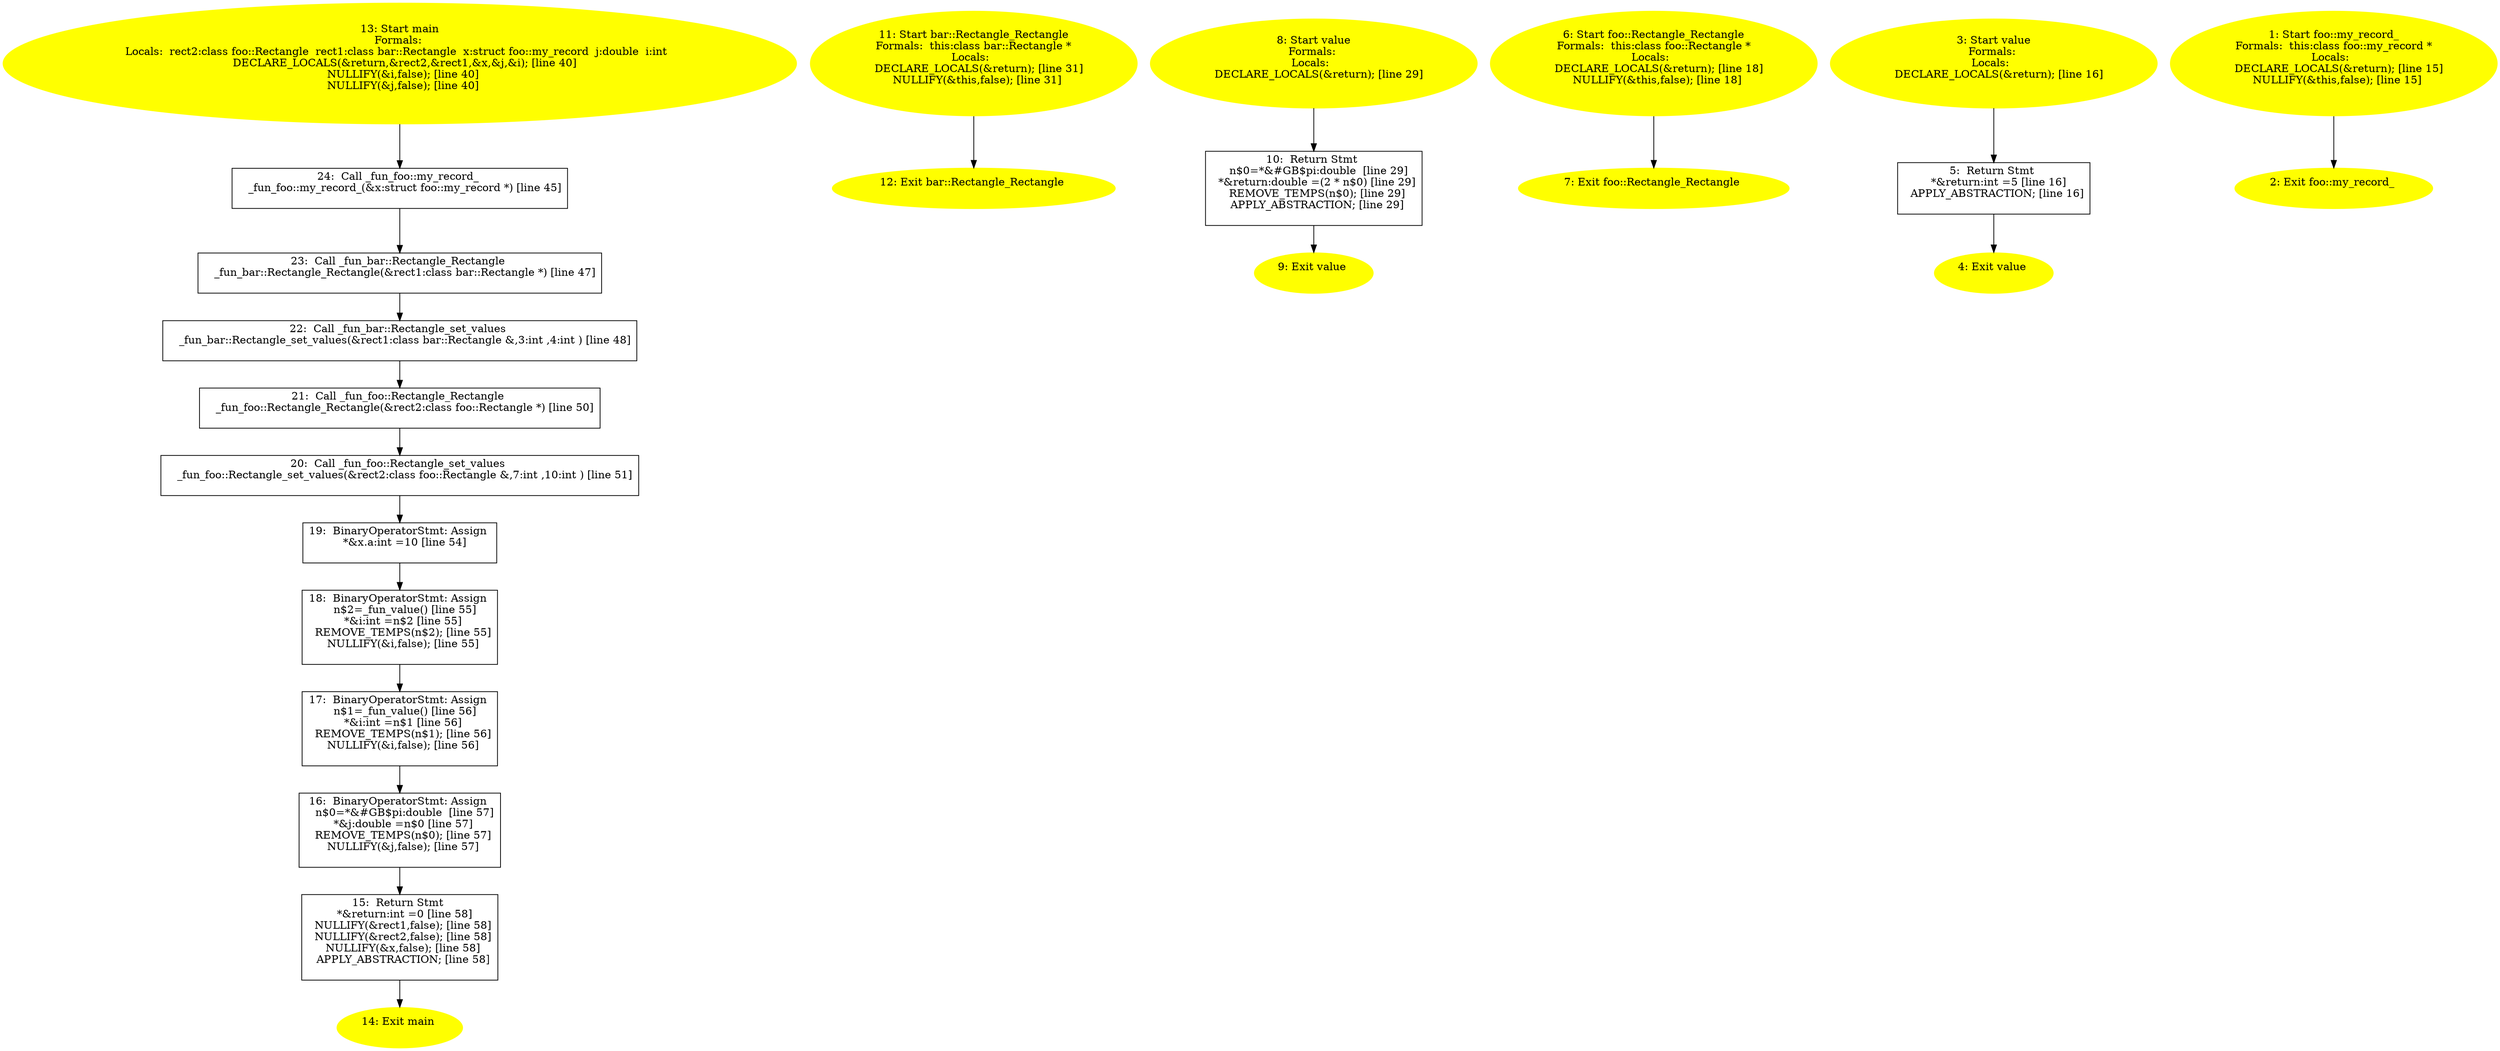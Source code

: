 digraph iCFG {
24 [label="24:  Call _fun_foo::my_record_ \n   _fun_foo::my_record_(&x:struct foo::my_record *) [line 45]\n " shape="box"]
	

	 24 -> 23 ;
23 [label="23:  Call _fun_bar::Rectangle_Rectangle \n   _fun_bar::Rectangle_Rectangle(&rect1:class bar::Rectangle *) [line 47]\n " shape="box"]
	

	 23 -> 22 ;
22 [label="22:  Call _fun_bar::Rectangle_set_values \n   _fun_bar::Rectangle_set_values(&rect1:class bar::Rectangle &,3:int ,4:int ) [line 48]\n " shape="box"]
	

	 22 -> 21 ;
21 [label="21:  Call _fun_foo::Rectangle_Rectangle \n   _fun_foo::Rectangle_Rectangle(&rect2:class foo::Rectangle *) [line 50]\n " shape="box"]
	

	 21 -> 20 ;
20 [label="20:  Call _fun_foo::Rectangle_set_values \n   _fun_foo::Rectangle_set_values(&rect2:class foo::Rectangle &,7:int ,10:int ) [line 51]\n " shape="box"]
	

	 20 -> 19 ;
19 [label="19:  BinaryOperatorStmt: Assign \n   *&x.a:int =10 [line 54]\n " shape="box"]
	

	 19 -> 18 ;
18 [label="18:  BinaryOperatorStmt: Assign \n   n$2=_fun_value() [line 55]\n  *&i:int =n$2 [line 55]\n  REMOVE_TEMPS(n$2); [line 55]\n  NULLIFY(&i,false); [line 55]\n " shape="box"]
	

	 18 -> 17 ;
17 [label="17:  BinaryOperatorStmt: Assign \n   n$1=_fun_value() [line 56]\n  *&i:int =n$1 [line 56]\n  REMOVE_TEMPS(n$1); [line 56]\n  NULLIFY(&i,false); [line 56]\n " shape="box"]
	

	 17 -> 16 ;
16 [label="16:  BinaryOperatorStmt: Assign \n   n$0=*&#GB$pi:double  [line 57]\n  *&j:double =n$0 [line 57]\n  REMOVE_TEMPS(n$0); [line 57]\n  NULLIFY(&j,false); [line 57]\n " shape="box"]
	

	 16 -> 15 ;
15 [label="15:  Return Stmt \n   *&return:int =0 [line 58]\n  NULLIFY(&rect1,false); [line 58]\n  NULLIFY(&rect2,false); [line 58]\n  NULLIFY(&x,false); [line 58]\n  APPLY_ABSTRACTION; [line 58]\n " shape="box"]
	

	 15 -> 14 ;
14 [label="14: Exit main \n  " color=yellow style=filled]
	

13 [label="13: Start main\nFormals: \nLocals:  rect2:class foo::Rectangle  rect1:class bar::Rectangle  x:struct foo::my_record  j:double  i:int  \n   DECLARE_LOCALS(&return,&rect2,&rect1,&x,&j,&i); [line 40]\n  NULLIFY(&i,false); [line 40]\n  NULLIFY(&j,false); [line 40]\n " color=yellow style=filled]
	

	 13 -> 24 ;
12 [label="12: Exit bar::Rectangle_Rectangle \n  " color=yellow style=filled]
	

11 [label="11: Start bar::Rectangle_Rectangle\nFormals:  this:class bar::Rectangle *\nLocals:  \n   DECLARE_LOCALS(&return); [line 31]\n  NULLIFY(&this,false); [line 31]\n " color=yellow style=filled]
	

	 11 -> 12 ;
10 [label="10:  Return Stmt \n   n$0=*&#GB$pi:double  [line 29]\n  *&return:double =(2 * n$0) [line 29]\n  REMOVE_TEMPS(n$0); [line 29]\n  APPLY_ABSTRACTION; [line 29]\n " shape="box"]
	

	 10 -> 9 ;
9 [label="9: Exit value \n  " color=yellow style=filled]
	

8 [label="8: Start value\nFormals: \nLocals:  \n   DECLARE_LOCALS(&return); [line 29]\n " color=yellow style=filled]
	

	 8 -> 10 ;
7 [label="7: Exit foo::Rectangle_Rectangle \n  " color=yellow style=filled]
	

6 [label="6: Start foo::Rectangle_Rectangle\nFormals:  this:class foo::Rectangle *\nLocals:  \n   DECLARE_LOCALS(&return); [line 18]\n  NULLIFY(&this,false); [line 18]\n " color=yellow style=filled]
	

	 6 -> 7 ;
5 [label="5:  Return Stmt \n   *&return:int =5 [line 16]\n  APPLY_ABSTRACTION; [line 16]\n " shape="box"]
	

	 5 -> 4 ;
4 [label="4: Exit value \n  " color=yellow style=filled]
	

3 [label="3: Start value\nFormals: \nLocals:  \n   DECLARE_LOCALS(&return); [line 16]\n " color=yellow style=filled]
	

	 3 -> 5 ;
2 [label="2: Exit foo::my_record_ \n  " color=yellow style=filled]
	

1 [label="1: Start foo::my_record_\nFormals:  this:class foo::my_record *\nLocals:  \n   DECLARE_LOCALS(&return); [line 15]\n  NULLIFY(&this,false); [line 15]\n " color=yellow style=filled]
	

	 1 -> 2 ;
}
